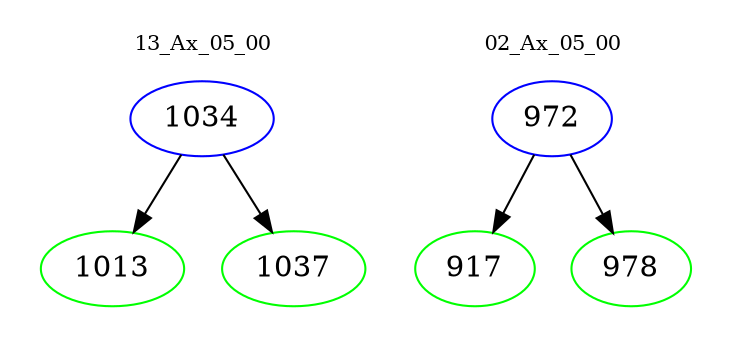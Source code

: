 digraph{
subgraph cluster_0 {
color = white
label = "13_Ax_05_00";
fontsize=10;
T0_1034 [label="1034", color="blue"]
T0_1034 -> T0_1013 [color="black"]
T0_1013 [label="1013", color="green"]
T0_1034 -> T0_1037 [color="black"]
T0_1037 [label="1037", color="green"]
}
subgraph cluster_1 {
color = white
label = "02_Ax_05_00";
fontsize=10;
T1_972 [label="972", color="blue"]
T1_972 -> T1_917 [color="black"]
T1_917 [label="917", color="green"]
T1_972 -> T1_978 [color="black"]
T1_978 [label="978", color="green"]
}
}
